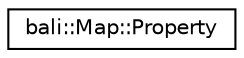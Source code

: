 digraph "Graphical Class Hierarchy"
{
  edge [fontname="Helvetica",fontsize="10",labelfontname="Helvetica",labelfontsize="10"];
  node [fontname="Helvetica",fontsize="10",shape=record];
  rankdir="LR";
  Node1 [label="bali::Map::Property",height=0.2,width=0.4,color="black", fillcolor="white", style="filled",URL="$structbali_1_1_map_1_1_property.html"];
}
